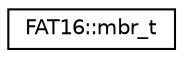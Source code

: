 digraph "Graphical Class Hierarchy"
{
  edge [fontname="Helvetica",fontsize="10",labelfontname="Helvetica",labelfontsize="10"];
  node [fontname="Helvetica",fontsize="10",shape=record];
  rankdir="LR";
  Node1 [label="FAT16::mbr_t",height=0.2,width=0.4,color="black", fillcolor="white", style="filled",URL="$d5/d54/structFAT16_1_1mbr__t.html"];
}
